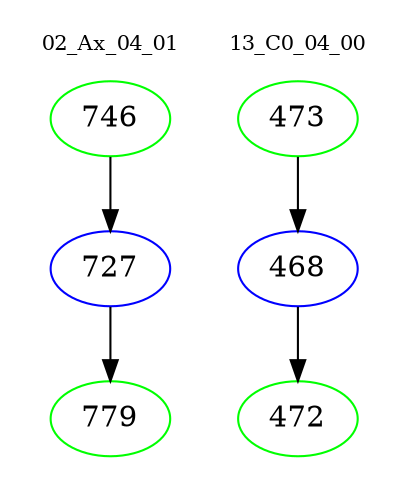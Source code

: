 digraph{
subgraph cluster_0 {
color = white
label = "02_Ax_04_01";
fontsize=10;
T0_746 [label="746", color="green"]
T0_746 -> T0_727 [color="black"]
T0_727 [label="727", color="blue"]
T0_727 -> T0_779 [color="black"]
T0_779 [label="779", color="green"]
}
subgraph cluster_1 {
color = white
label = "13_C0_04_00";
fontsize=10;
T1_473 [label="473", color="green"]
T1_473 -> T1_468 [color="black"]
T1_468 [label="468", color="blue"]
T1_468 -> T1_472 [color="black"]
T1_472 [label="472", color="green"]
}
}

